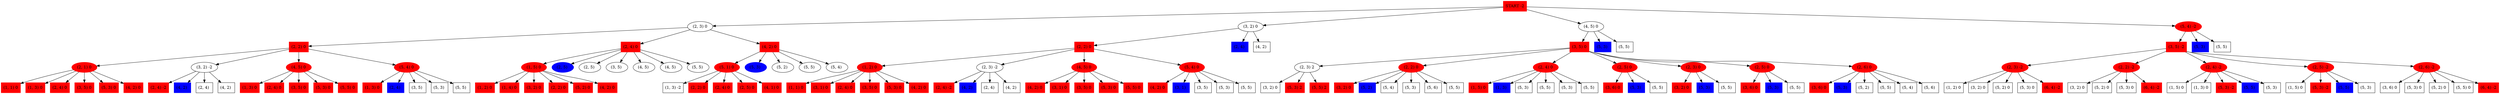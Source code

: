 digraph {
Root [shape=box, color=red, style=filled, label="START -2"];
1 [label="(2, 3) 0"];
2 [color=red, style=filled, shape=box,label="(2, 2) 0"];
3 [color=red, style=filled, label="(2, 1) 0"];
4 [color=red, style=filled, shape=box,label="(1, 1) 0"];
3 -> 4;
5 [color=red, style=filled, shape=box,label="(1, 3) 0"];
3 -> 5;
6 [color=red, style=filled, shape=box,label="(2, 4) 0"];
3 -> 6;
7 [color=red, style=filled, shape=box,label="(3, 5) 0"];
3 -> 7;
8 [color=red, style=filled, shape=box,label="(5, 3) 0"];
3 -> 8;
9 [color=red, style=filled, shape=box,label="(4, 2) 0"];
3 -> 9;
2 -> 3;
10 [label="(3, 2) -2"];
11 [color=red, style=filled, shape=box,label="(2, 4) -2"];
10 -> 11;
12 [color=blue, style=filled, shape=box,label="(4, 2) "];
10 -> 12;
13 [shape=box,label="(2, 4) "];
10 -> 13;
14 [shape=box,label="(4, 2) "];
10 -> 14;
2 -> 10;
15 [color=red, style=filled, label="(4, 5) 0"];
16 [color=red, style=filled, shape=box,label="(1, 3) 0"];
15 -> 16;
17 [color=red, style=filled, shape=box,label="(2, 4) 0"];
15 -> 17;
18 [color=red, style=filled, shape=box,label="(3, 5) 0"];
15 -> 18;
19 [color=red, style=filled, shape=box,label="(5, 3) 0"];
15 -> 19;
20 [color=red, style=filled, shape=box,label="(5, 5) 0"];
15 -> 20;
2 -> 15;
21 [color=red, style=filled, label="(5, 4) 0"];
22 [color=red, style=filled, shape=box,label="(1, 3) 0"];
21 -> 22;
23 [color=blue, style=filled, shape=box,label="(2, 4) "];
21 -> 23;
24 [shape=box,label="(3, 5) "];
21 -> 24;
25 [shape=box,label="(5, 3) "];
21 -> 25;
26 [shape=box,label="(5, 5) "];
21 -> 26;
2 -> 21;
1 -> 2;
27 [color=red, style=filled, shape=box,label="(2, 4) 0"];
28 [color=red, style=filled, label="(1, 5) 0"];
29 [color=red, style=filled, shape=box,label="(1, 2) 0"];
28 -> 29;
30 [color=red, style=filled, shape=box,label="(1, 4) 0"];
28 -> 30;
31 [color=red, style=filled, shape=box,label="(3, 2) 0"];
28 -> 31;
32 [color=red, style=filled, shape=box,label="(2, 2) 0"];
28 -> 32;
33 [color=red, style=filled, shape=box,label="(5, 2) 0"];
28 -> 33;
34 [color=red, style=filled, shape=box,label="(4, 2) 0"];
28 -> 34;
27 -> 28;
35 [color=blue, style=filled, label="(2, 5) "];
27 -> 35;
36 [label="(2, 5) "];
27 -> 36;
37 [label="(3, 5) "];
27 -> 37;
38 [label="(4, 5) "];
27 -> 38;
39 [label="(4, 5) "];
27 -> 39;
40 [label="(5, 5) "];
27 -> 40;
1 -> 27;
41 [color=red, style=filled, shape=box,label="(4, 2) 0"];
42 [color=red, style=filled, label="(5, 1) 0"];
43 [shape=box,label="(1, 3) -2"];
42 -> 43;
44 [color=red, style=filled, shape=box,label="(2, 2) 0"];
42 -> 44;
45 [color=red, style=filled, shape=box,label="(2, 4) 0"];
42 -> 45;
46 [color=red, style=filled, shape=box,label="(2, 5) 0"];
42 -> 46;
47 [color=red, style=filled, shape=box,label="(4, 1) 0"];
42 -> 47;
41 -> 42;
48 [color=blue, style=filled, label="(5, 3) "];
41 -> 48;
49 [label="(5, 2) "];
41 -> 49;
50 [label="(5, 5) "];
41 -> 50;
51 [label="(5, 4) "];
41 -> 51;
1 -> 41;
Root -> 1;
52 [label="(3, 2) 0"];
53 [color=red, style=filled, shape=box,label="(2, 2) 0"];
54 [color=red, style=filled, label="(1, 2) 0"];
55 [color=red, style=filled, shape=box,label="(1, 1) 0"];
54 -> 55;
56 [color=red, style=filled, shape=box,label="(3, 1) 0"];
54 -> 56;
57 [color=red, style=filled, shape=box,label="(2, 4) 0"];
54 -> 57;
58 [color=red, style=filled, shape=box,label="(3, 5) 0"];
54 -> 58;
59 [color=red, style=filled, shape=box,label="(5, 3) 0"];
54 -> 59;
60 [color=red, style=filled, shape=box,label="(4, 2) 0"];
54 -> 60;
53 -> 54;
61 [label="(2, 3) -2"];
62 [color=red, style=filled, shape=box,label="(2, 4) -2"];
61 -> 62;
63 [color=blue, style=filled, shape=box,label="(4, 2) "];
61 -> 63;
64 [shape=box,label="(2, 4) "];
61 -> 64;
65 [shape=box,label="(4, 2) "];
61 -> 65;
53 -> 61;
66 [color=red, style=filled, label="(4, 5) 0"];
67 [color=red, style=filled, shape=box,label="(4, 2) 0"];
66 -> 67;
68 [color=red, style=filled, shape=box,label="(3, 1) 0"];
66 -> 68;
69 [color=red, style=filled, shape=box,label="(3, 5) 0"];
66 -> 69;
70 [color=red, style=filled, shape=box,label="(5, 3) 0"];
66 -> 70;
71 [color=red, style=filled, shape=box,label="(5, 5) 0"];
66 -> 71;
53 -> 66;
72 [color=red, style=filled, label="(5, 4) 0"];
73 [color=red, style=filled, shape=box,label="(4, 2) 0"];
72 -> 73;
74 [color=blue, style=filled, shape=box,label="(3, 1) "];
72 -> 74;
75 [shape=box,label="(3, 5) "];
72 -> 75;
76 [shape=box,label="(5, 3) "];
72 -> 76;
77 [shape=box,label="(5, 5) "];
72 -> 77;
53 -> 72;
52 -> 53;
78 [color=blue, style=filled, shape=box,label="(2, 4) "];
52 -> 78;
79 [shape=box,label="(4, 2) "];
52 -> 79;
Root -> 52;
80 [label="(4, 5) 0"];
81 [color=red, style=filled, shape=box,label="(3, 5) 0"];
82 [label="(2, 3) 2"];
83 [shape=box,label="(3, 2) 0"];
82 -> 83;
84 [color=red, style=filled, shape=box,label="(5, 3) 2"];
82 -> 84;
85 [color=red, style=filled, shape=box,label="(5, 5) 2"];
82 -> 85;
81 -> 82;
86 [color=red, style=filled, label="(2, 2) 0"];
87 [color=red, style=filled, shape=box,label="(3, 2) 0"];
86 -> 87;
88 [color=blue, style=filled, shape=box,label="(5, 2) "];
86 -> 88;
89 [shape=box,label="(5, 4) "];
86 -> 89;
90 [shape=box,label="(5, 3) "];
86 -> 90;
91 [shape=box,label="(5, 6) "];
86 -> 91;
92 [shape=box,label="(5, 5) "];
86 -> 92;
81 -> 86;
93 [color=red, style=filled, label="(2, 4) 0"];
94 [color=red, style=filled, shape=box,label="(1, 5) 0"];
93 -> 94;
95 [color=blue, style=filled, shape=box,label="(1, 3) "];
93 -> 95;
96 [shape=box,label="(5, 3) "];
93 -> 96;
97 [shape=box,label="(5, 5) "];
93 -> 97;
98 [shape=box,label="(5, 3) "];
93 -> 98;
99 [shape=box,label="(5, 5) "];
93 -> 99;
81 -> 93;
100 [color=red, style=filled, label="(2, 5) 0"];
101 [color=red, style=filled, shape=box,label="(3, 6) 0"];
100 -> 101;
102 [color=blue, style=filled, shape=box,label="(5, 3) "];
100 -> 102;
103 [shape=box,label="(5, 5) "];
100 -> 103;
81 -> 100;
104 [color=red, style=filled, label="(2, 3) 0"];
105 [color=red, style=filled, shape=box,label="(3, 2) 0"];
104 -> 105;
106 [color=blue, style=filled, shape=box,label="(5, 3) "];
104 -> 106;
107 [shape=box,label="(5, 5) "];
104 -> 107;
81 -> 104;
108 [color=red, style=filled, label="(2, 5) 0"];
109 [color=red, style=filled, shape=box,label="(3, 6) 0"];
108 -> 109;
110 [color=blue, style=filled, shape=box,label="(5, 3) "];
108 -> 110;
111 [shape=box,label="(5, 5) "];
108 -> 111;
81 -> 108;
112 [color=red, style=filled, label="(2, 6) 0"];
113 [color=red, style=filled, shape=box,label="(3, 6) 0"];
112 -> 113;
114 [color=blue, style=filled, shape=box,label="(5, 3) "];
112 -> 114;
115 [shape=box,label="(5, 2) "];
112 -> 115;
116 [shape=box,label="(5, 5) "];
112 -> 116;
117 [shape=box,label="(5, 4) "];
112 -> 117;
118 [shape=box,label="(5, 6) "];
112 -> 118;
81 -> 112;
80 -> 81;
119 [color=blue, style=filled, shape=box,label="(5, 3) "];
80 -> 119;
120 [shape=box,label="(5, 5) "];
80 -> 120;
Root -> 80;
121 [color=red, style=filled, label="(5, 4) -2"];
122 [color=red, style=filled, shape=box,label="(3, 5) -2"];
123 [color=red, style=filled, label="(2, 3) -2"];
124 [shape=box,label="(1, 2) 0"];
123 -> 124;
125 [shape=box,label="(3, 2) 0"];
123 -> 125;
126 [shape=box,label="(5, 2) 0"];
123 -> 126;
127 [shape=box,label="(5, 3) 0"];
123 -> 127;
128 [color=red, style=filled, shape=box,label="(6, 4) -2"];
123 -> 128;
122 -> 123;
129 [color=red, style=filled, label="(2, 2) -2"];
130 [shape=box,label="(3, 2) 0"];
129 -> 130;
131 [shape=box,label="(5, 2) 0"];
129 -> 131;
132 [shape=box,label="(5, 3) 0"];
129 -> 132;
133 [color=red, style=filled, shape=box,label="(6, 4) -2"];
129 -> 133;
122 -> 129;
134 [color=red, style=filled, label="(2, 4) -2"];
135 [shape=box,label="(1, 5) 0"];
134 -> 135;
136 [shape=box,label="(1, 3) 0"];
134 -> 136;
137 [color=red, style=filled, shape=box,label="(5, 3) -2"];
134 -> 137;
138 [color=blue, style=filled, shape=box,label="(5, 5) "];
134 -> 138;
139 [shape=box,label="(5, 3) "];
134 -> 139;
122 -> 134;
140 [color=red, style=filled, label="(2, 5) -2"];
141 [shape=box,label="(1, 5) 0"];
140 -> 141;
142 [color=red, style=filled, shape=box,label="(5, 3) -2"];
140 -> 142;
143 [color=blue, style=filled, shape=box,label="(5, 5) "];
140 -> 143;
144 [shape=box,label="(5, 3) "];
140 -> 144;
122 -> 140;
145 [color=red, style=filled, label="(2, 6) -2"];
146 [shape=box,label="(3, 6) 0"];
145 -> 146;
147 [shape=box,label="(5, 3) 0"];
145 -> 147;
148 [shape=box,label="(5, 2) 0"];
145 -> 148;
149 [shape=box,label="(5, 5) 0"];
145 -> 149;
150 [color=red, style=filled, shape=box,label="(6, 4) -2"];
145 -> 150;
122 -> 145;
121 -> 122;
151 [color=blue, style=filled, shape=box,label="(5, 3) "];
121 -> 151;
152 [shape=box,label="(5, 5) "];
121 -> 152;
Root -> 121;
}